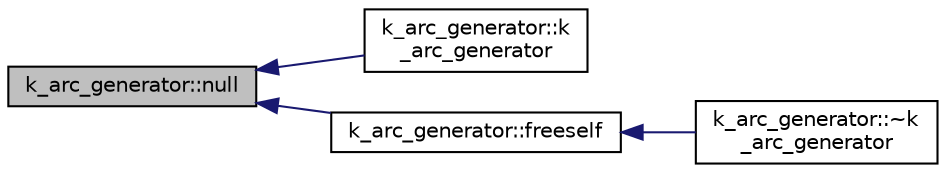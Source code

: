 digraph "k_arc_generator::null"
{
  edge [fontname="Helvetica",fontsize="10",labelfontname="Helvetica",labelfontsize="10"];
  node [fontname="Helvetica",fontsize="10",shape=record];
  rankdir="LR";
  Node1069 [label="k_arc_generator::null",height=0.2,width=0.4,color="black", fillcolor="grey75", style="filled", fontcolor="black"];
  Node1069 -> Node1070 [dir="back",color="midnightblue",fontsize="10",style="solid",fontname="Helvetica"];
  Node1070 [label="k_arc_generator::k\l_arc_generator",height=0.2,width=0.4,color="black", fillcolor="white", style="filled",URL="$d6/dd8/classk__arc__generator.html#a94bb281d9b1b9f1d43699f22da85b5e7"];
  Node1069 -> Node1071 [dir="back",color="midnightblue",fontsize="10",style="solid",fontname="Helvetica"];
  Node1071 [label="k_arc_generator::freeself",height=0.2,width=0.4,color="black", fillcolor="white", style="filled",URL="$d6/dd8/classk__arc__generator.html#a058b947876066f5d837febfab68d7255"];
  Node1071 -> Node1072 [dir="back",color="midnightblue",fontsize="10",style="solid",fontname="Helvetica"];
  Node1072 [label="k_arc_generator::~k\l_arc_generator",height=0.2,width=0.4,color="black", fillcolor="white", style="filled",URL="$d6/dd8/classk__arc__generator.html#a76d23960dcf5292a9ac95d481424bf33"];
}
